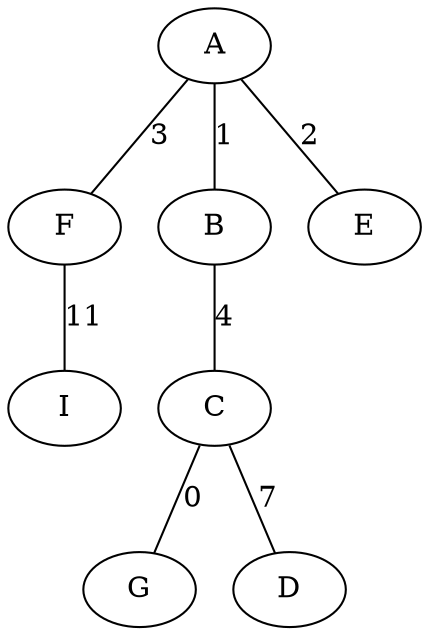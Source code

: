 graph G {
    F -- I [label="11"];
    B -- C [label="4"];
    A -- B [label="1"];
    A -- E [label="2"];
    A -- F [label="3"];
    C -- G [label="0"];
    C -- D [label="7"];
}
